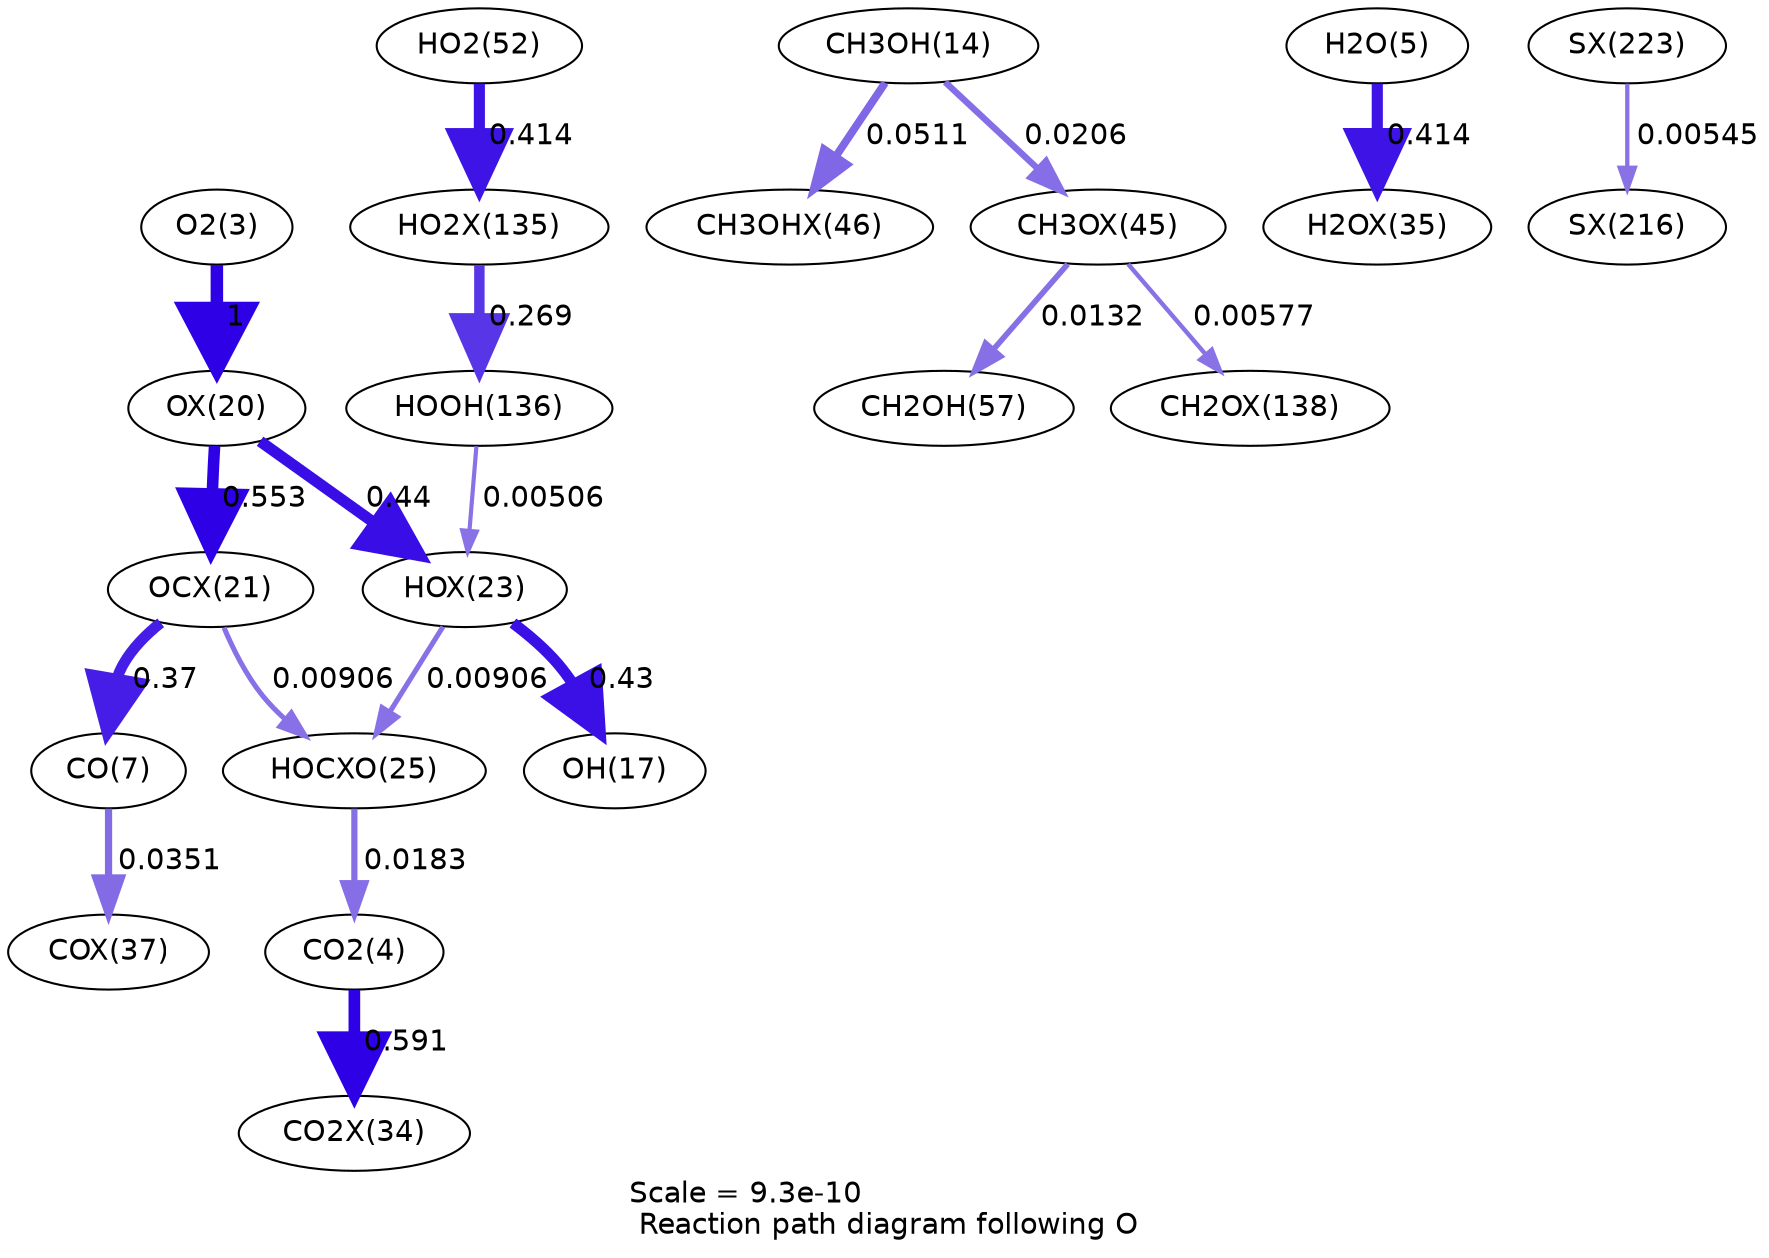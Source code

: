 digraph reaction_paths {
center=1;
s5 -> s37[fontname="Helvetica", penwidth=6, arrowsize=3, color="0.7, 1.5, 0.9"
, label=" 1"];
s37 -> s40[fontname="Helvetica", penwidth=5.38, arrowsize=2.69, color="0.7, 0.94, 0.9"
, label=" 0.44"];
s37 -> s38[fontname="Helvetica", penwidth=5.55, arrowsize=2.78, color="0.7, 1.05, 0.9"
, label=" 0.553"];
s40 -> s19[fontname="Helvetica", penwidth=5.36, arrowsize=2.68, color="0.7, 0.93, 0.9"
, label=" 0.43"];
s28 -> s40[fontname="Helvetica", penwidth=2.01, arrowsize=1, color="0.7, 0.505, 0.9"
, label=" 0.00506"];
s40 -> s42[fontname="Helvetica", penwidth=2.45, arrowsize=1.22, color="0.7, 0.509, 0.9"
, label=" 0.00906"];
s16 -> s56[fontname="Helvetica", penwidth=3.76, arrowsize=1.88, color="0.7, 0.551, 0.9"
, label=" 0.0511"];
s16 -> s55[fontname="Helvetica", penwidth=3.07, arrowsize=1.53, color="0.7, 0.521, 0.9"
, label=" 0.0206"];
s7 -> s47[fontname="Helvetica", penwidth=5.34, arrowsize=2.67, color="0.7, 0.914, 0.9"
, label=" 0.414"];
s63 -> s28[fontname="Helvetica", penwidth=5.01, arrowsize=2.5, color="0.7, 0.769, 0.9"
, label=" 0.269"];
s55 -> s22[fontname="Helvetica", penwidth=2.73, arrowsize=1.37, color="0.7, 0.513, 0.9"
, label=" 0.0132"];
s55 -> s64[fontname="Helvetica", penwidth=2.11, arrowsize=1.05, color="0.7, 0.506, 0.9"
, label=" 0.00577"];
s21 -> s63[fontname="Helvetica", penwidth=5.33, arrowsize=2.67, color="0.7, 0.914, 0.9"
, label=" 0.414"];
s38 -> s9[fontname="Helvetica", penwidth=5.25, arrowsize=2.62, color="0.7, 0.87, 0.9"
, label=" 0.37"];
s9 -> s49[fontname="Helvetica", penwidth=3.47, arrowsize=1.74, color="0.7, 0.535, 0.9"
, label=" 0.0351"];
s38 -> s42[fontname="Helvetica", penwidth=2.45, arrowsize=1.22, color="0.7, 0.509, 0.9"
, label=" 0.00906"];
s42 -> s6[fontname="Helvetica", penwidth=2.98, arrowsize=1.49, color="0.7, 0.518, 0.9"
, label=" 0.0183"];
s6 -> s46[fontname="Helvetica", penwidth=5.6, arrowsize=2.8, color="0.7, 1.09, 0.9"
, label=" 0.591"];
s80 -> s76[fontname="Helvetica", penwidth=2.06, arrowsize=1.03, color="0.7, 0.505, 0.9"
, label=" 0.00545"];
s5 [ fontname="Helvetica", label="O2(3)"];
s6 [ fontname="Helvetica", label="CO2(4)"];
s7 [ fontname="Helvetica", label="H2O(5)"];
s9 [ fontname="Helvetica", label="CO(7)"];
s16 [ fontname="Helvetica", label="CH3OH(14)"];
s19 [ fontname="Helvetica", label="OH(17)"];
s21 [ fontname="Helvetica", label="HO2(52)"];
s22 [ fontname="Helvetica", label="CH2OH(57)"];
s28 [ fontname="Helvetica", label="HOOH(136)"];
s37 [ fontname="Helvetica", label="OX(20)"];
s38 [ fontname="Helvetica", label="OCX(21)"];
s40 [ fontname="Helvetica", label="HOX(23)"];
s42 [ fontname="Helvetica", label="HOCXO(25)"];
s46 [ fontname="Helvetica", label="CO2X(34)"];
s47 [ fontname="Helvetica", label="H2OX(35)"];
s49 [ fontname="Helvetica", label="COX(37)"];
s55 [ fontname="Helvetica", label="CH3OX(45)"];
s56 [ fontname="Helvetica", label="CH3OHX(46)"];
s63 [ fontname="Helvetica", label="HO2X(135)"];
s64 [ fontname="Helvetica", label="CH2OX(138)"];
s76 [ fontname="Helvetica", label="SX(216)"];
s80 [ fontname="Helvetica", label="SX(223)"];
 label = "Scale = 9.3e-10\l Reaction path diagram following O";
 fontname = "Helvetica";
}

